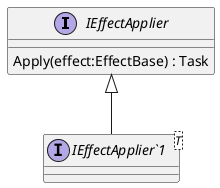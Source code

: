 @startuml
interface IEffectApplier {
    Apply(effect:EffectBase) : Task
}
interface "IEffectApplier`1"<T> {
}
IEffectApplier <|-- "IEffectApplier`1"
@enduml
